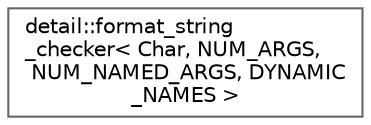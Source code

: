 digraph "类继承关系图"
{
 // LATEX_PDF_SIZE
  bgcolor="transparent";
  edge [fontname=Helvetica,fontsize=10,labelfontname=Helvetica,labelfontsize=10];
  node [fontname=Helvetica,fontsize=10,shape=box,height=0.2,width=0.4];
  rankdir="LR";
  Node0 [id="Node000000",label="detail::format_string\l_checker\< Char, NUM_ARGS,\l NUM_NAMED_ARGS, DYNAMIC\l_NAMES \>",height=0.2,width=0.4,color="grey40", fillcolor="white", style="filled",URL="$classdetail_1_1format__string__checker.html",tooltip=" "];
}
